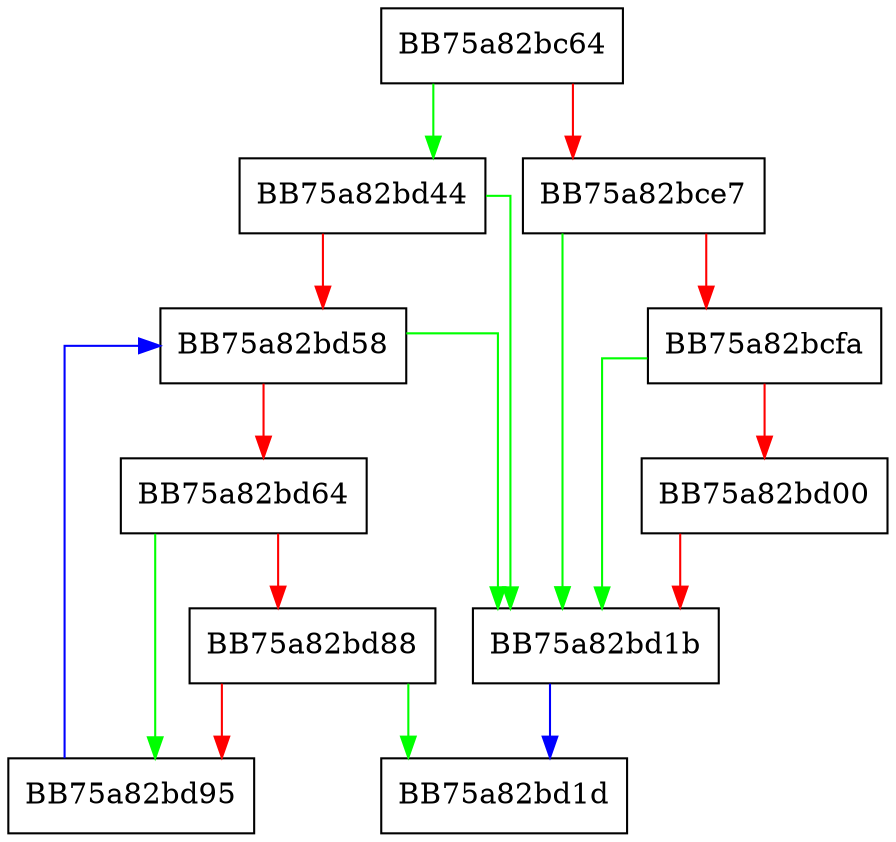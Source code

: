 digraph VerifyIsFriendlyProcess {
  node [shape="box"];
  graph [splines=ortho];
  BB75a82bc64 -> BB75a82bd44 [color="green"];
  BB75a82bc64 -> BB75a82bce7 [color="red"];
  BB75a82bce7 -> BB75a82bd1b [color="green"];
  BB75a82bce7 -> BB75a82bcfa [color="red"];
  BB75a82bcfa -> BB75a82bd1b [color="green"];
  BB75a82bcfa -> BB75a82bd00 [color="red"];
  BB75a82bd00 -> BB75a82bd1b [color="red"];
  BB75a82bd1b -> BB75a82bd1d [color="blue"];
  BB75a82bd44 -> BB75a82bd1b [color="green"];
  BB75a82bd44 -> BB75a82bd58 [color="red"];
  BB75a82bd58 -> BB75a82bd1b [color="green"];
  BB75a82bd58 -> BB75a82bd64 [color="red"];
  BB75a82bd64 -> BB75a82bd95 [color="green"];
  BB75a82bd64 -> BB75a82bd88 [color="red"];
  BB75a82bd88 -> BB75a82bd1d [color="green"];
  BB75a82bd88 -> BB75a82bd95 [color="red"];
  BB75a82bd95 -> BB75a82bd58 [color="blue"];
}